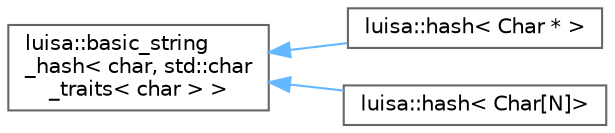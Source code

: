digraph "类继承关系图"
{
 // LATEX_PDF_SIZE
  bgcolor="transparent";
  edge [fontname=Helvetica,fontsize=10,labelfontname=Helvetica,labelfontsize=10];
  node [fontname=Helvetica,fontsize=10,shape=box,height=0.2,width=0.4];
  rankdir="LR";
  Node0 [id="Node000000",label="luisa::basic_string\l_hash\< char, std::char\l_traits\< char \> \>",height=0.2,width=0.4,color="grey40", fillcolor="white", style="filled",URL="$structluisa_1_1basic__string__hash.html",tooltip=" "];
  Node0 -> Node1 [id="edge1106_Node000000_Node000001",dir="back",color="steelblue1",style="solid",tooltip=" "];
  Node1 [id="Node000001",label="luisa::hash\< Char * \>",height=0.2,width=0.4,color="grey40", fillcolor="white", style="filled",URL="$structluisa_1_1hash_3_01_char_01_5_01_4.html",tooltip=" "];
  Node0 -> Node2 [id="edge1107_Node000000_Node000002",dir="back",color="steelblue1",style="solid",tooltip=" "];
  Node2 [id="Node000002",label="luisa::hash\< Char[N]\>",height=0.2,width=0.4,color="grey40", fillcolor="white", style="filled",URL="$structluisa_1_1hash_3_01_char_0f_n_0e_4.html",tooltip=" "];
}
